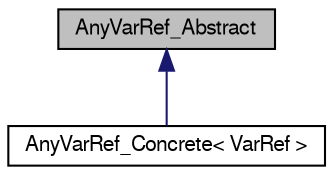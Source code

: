 digraph G
{
  edge [fontname="FreeSans",fontsize="10",labelfontname="FreeSans",labelfontsize="10"];
  node [fontname="FreeSans",fontsize="10",shape=record];
  Node1 [label="AnyVarRef_Abstract",height=0.2,width=0.4,color="black", fillcolor="grey75", style="filled" fontcolor="black"];
  Node1 -> Node2 [dir=back,color="midnightblue",fontsize="10",style="solid",fontname="FreeSans"];
  Node2 [label="AnyVarRef_Concrete\< VarRef \>",height=0.2,width=0.4,color="black", fillcolor="white", style="filled",URL="$struct_any_var_ref___concrete.html",tooltip="Internal type used by AnyVarRef."];
}
